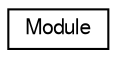digraph "Graphical Class Hierarchy"
{
  edge [fontname="FreeSans",fontsize="10",labelfontname="FreeSans",labelfontsize="10"];
  node [fontname="FreeSans",fontsize="10",shape=record];
  rankdir="LR";
  Node0 [label="Module",height=0.2,width=0.4,color="black", fillcolor="white", style="filled",URL="$structModule.html"];
}
